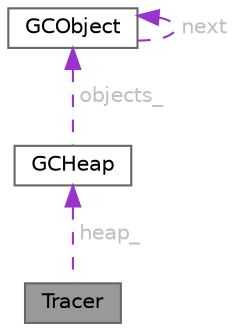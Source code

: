 digraph "Tracer"
{
 // LATEX_PDF_SIZE
  bgcolor="transparent";
  edge [fontname=Helvetica,fontsize=10,labelfontname=Helvetica,labelfontsize=10];
  node [fontname=Helvetica,fontsize=10,shape=box,height=0.2,width=0.4];
  Node1 [id="Node000001",label="Tracer",height=0.2,width=0.4,color="gray40", fillcolor="grey60", style="filled", fontcolor="black",tooltip=" "];
  Node2 -> Node1 [id="edge1_Node000001_Node000002",dir="back",color="darkorchid3",style="dashed",tooltip=" ",label=" heap_",fontcolor="grey" ];
  Node2 [id="Node000002",label="GCHeap",height=0.2,width=0.4,color="gray40", fillcolor="white", style="filled",URL="$classGCHeap.html",tooltip=" "];
  Node3 -> Node2 [id="edge2_Node000002_Node000003",dir="back",color="darkorchid3",style="dashed",tooltip=" ",label=" objects_",fontcolor="grey" ];
  Node3 [id="Node000003",label="GCObject",height=0.2,width=0.4,color="gray40", fillcolor="white", style="filled",URL="$structGCObject.html",tooltip=" "];
  Node3 -> Node3 [id="edge3_Node000003_Node000003",dir="back",color="darkorchid3",style="dashed",tooltip=" ",label=" next",fontcolor="grey" ];
}
